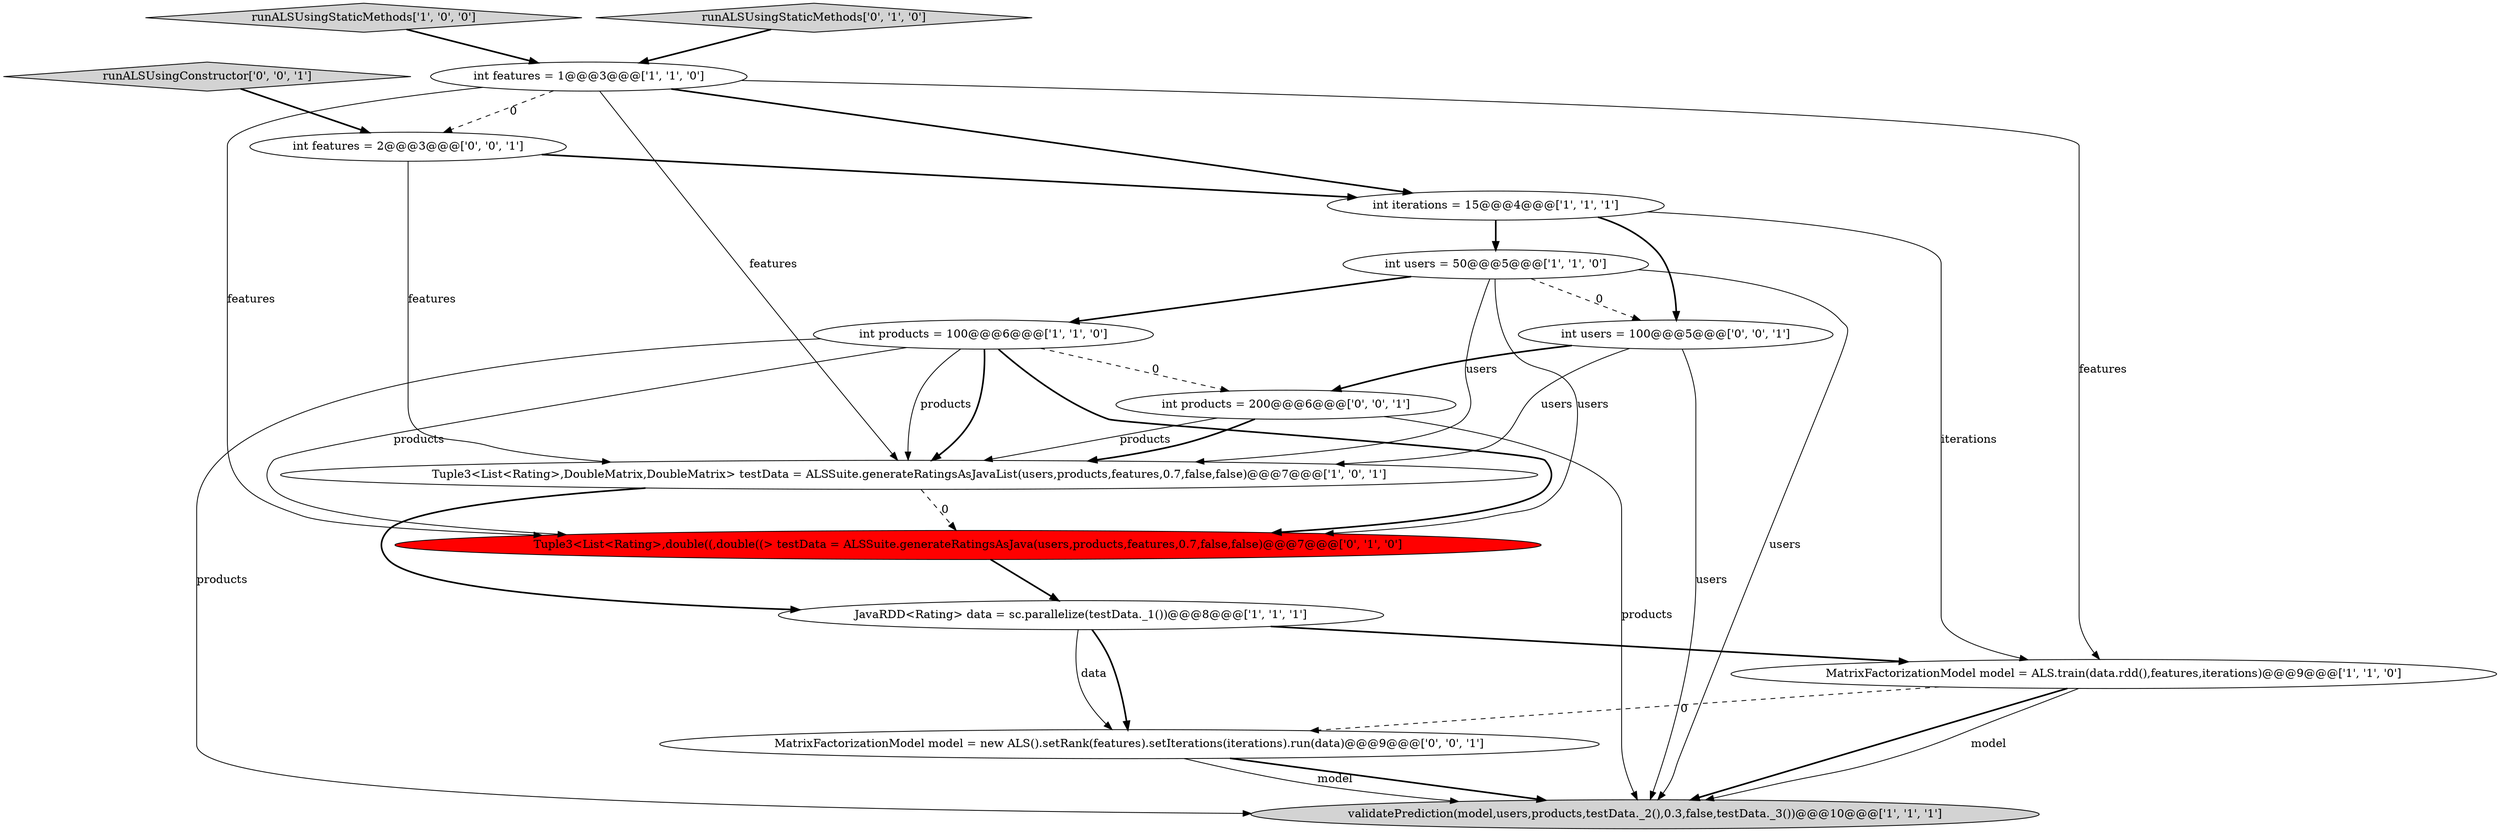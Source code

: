 digraph {
1 [style = filled, label = "int features = 1@@@3@@@['1', '1', '0']", fillcolor = white, shape = ellipse image = "AAA0AAABBB1BBB"];
14 [style = filled, label = "int products = 200@@@6@@@['0', '0', '1']", fillcolor = white, shape = ellipse image = "AAA0AAABBB3BBB"];
8 [style = filled, label = "MatrixFactorizationModel model = ALS.train(data.rdd(),features,iterations)@@@9@@@['1', '1', '0']", fillcolor = white, shape = ellipse image = "AAA0AAABBB1BBB"];
10 [style = filled, label = "Tuple3<List<Rating>,double((,double((> testData = ALSSuite.generateRatingsAsJava(users,products,features,0.7,false,false)@@@7@@@['0', '1', '0']", fillcolor = red, shape = ellipse image = "AAA1AAABBB2BBB"];
0 [style = filled, label = "int users = 50@@@5@@@['1', '1', '0']", fillcolor = white, shape = ellipse image = "AAA0AAABBB1BBB"];
2 [style = filled, label = "JavaRDD<Rating> data = sc.parallelize(testData._1())@@@8@@@['1', '1', '1']", fillcolor = white, shape = ellipse image = "AAA0AAABBB1BBB"];
3 [style = filled, label = "runALSUsingStaticMethods['1', '0', '0']", fillcolor = lightgray, shape = diamond image = "AAA0AAABBB1BBB"];
6 [style = filled, label = "validatePrediction(model,users,products,testData._2(),0.3,false,testData._3())@@@10@@@['1', '1', '1']", fillcolor = lightgray, shape = ellipse image = "AAA0AAABBB1BBB"];
9 [style = filled, label = "runALSUsingStaticMethods['0', '1', '0']", fillcolor = lightgray, shape = diamond image = "AAA0AAABBB2BBB"];
11 [style = filled, label = "runALSUsingConstructor['0', '0', '1']", fillcolor = lightgray, shape = diamond image = "AAA0AAABBB3BBB"];
13 [style = filled, label = "MatrixFactorizationModel model = new ALS().setRank(features).setIterations(iterations).run(data)@@@9@@@['0', '0', '1']", fillcolor = white, shape = ellipse image = "AAA0AAABBB3BBB"];
7 [style = filled, label = "int iterations = 15@@@4@@@['1', '1', '1']", fillcolor = white, shape = ellipse image = "AAA0AAABBB1BBB"];
5 [style = filled, label = "Tuple3<List<Rating>,DoubleMatrix,DoubleMatrix> testData = ALSSuite.generateRatingsAsJavaList(users,products,features,0.7,false,false)@@@7@@@['1', '0', '1']", fillcolor = white, shape = ellipse image = "AAA0AAABBB1BBB"];
4 [style = filled, label = "int products = 100@@@6@@@['1', '1', '0']", fillcolor = white, shape = ellipse image = "AAA0AAABBB1BBB"];
12 [style = filled, label = "int users = 100@@@5@@@['0', '0', '1']", fillcolor = white, shape = ellipse image = "AAA0AAABBB3BBB"];
15 [style = filled, label = "int features = 2@@@3@@@['0', '0', '1']", fillcolor = white, shape = ellipse image = "AAA0AAABBB3BBB"];
4->10 [style = bold, label=""];
15->7 [style = bold, label=""];
3->1 [style = bold, label=""];
0->10 [style = solid, label="users"];
7->12 [style = bold, label=""];
4->10 [style = solid, label="products"];
1->15 [style = dashed, label="0"];
4->5 [style = solid, label="products"];
0->6 [style = solid, label="users"];
7->0 [style = bold, label=""];
8->6 [style = bold, label=""];
7->8 [style = solid, label="iterations"];
12->5 [style = solid, label="users"];
0->12 [style = dashed, label="0"];
14->5 [style = solid, label="products"];
1->7 [style = bold, label=""];
12->6 [style = solid, label="users"];
11->15 [style = bold, label=""];
8->13 [style = dashed, label="0"];
2->13 [style = bold, label=""];
15->5 [style = solid, label="features"];
5->2 [style = bold, label=""];
2->13 [style = solid, label="data"];
5->10 [style = dashed, label="0"];
0->4 [style = bold, label=""];
8->6 [style = solid, label="model"];
12->14 [style = bold, label=""];
1->5 [style = solid, label="features"];
1->8 [style = solid, label="features"];
4->6 [style = solid, label="products"];
14->6 [style = solid, label="products"];
10->2 [style = bold, label=""];
4->14 [style = dashed, label="0"];
1->10 [style = solid, label="features"];
13->6 [style = bold, label=""];
9->1 [style = bold, label=""];
0->5 [style = solid, label="users"];
4->5 [style = bold, label=""];
2->8 [style = bold, label=""];
13->6 [style = solid, label="model"];
14->5 [style = bold, label=""];
}
